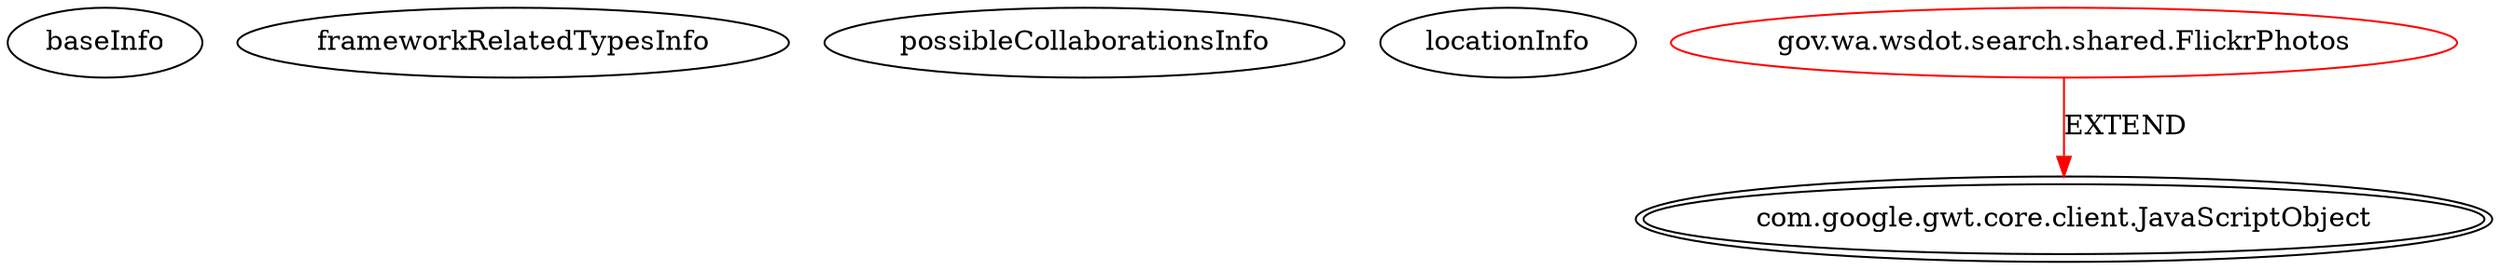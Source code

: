 digraph {
baseInfo[graphId=468,category="extension_graph",isAnonymous=false,possibleRelation=false]
frameworkRelatedTypesInfo[0="com.google.gwt.core.client.JavaScriptObject"]
possibleCollaborationsInfo[]
locationInfo[projectName="WSDOT-WSDOT-Search-GWT",filePath="/WSDOT-WSDOT-Search-GWT/WSDOT-Search-GWT-master/src/gov/wa/wsdot/search/shared/FlickrPhotos.java",contextSignature="FlickrPhotos",graphId="468"]
0[label="gov.wa.wsdot.search.shared.FlickrPhotos",vertexType="ROOT_CLIENT_CLASS_DECLARATION",isFrameworkType=false,color=red]
1[label="com.google.gwt.core.client.JavaScriptObject",vertexType="FRAMEWORK_CLASS_TYPE",isFrameworkType=true,peripheries=2]
0->1[label="EXTEND",color=red]
}
